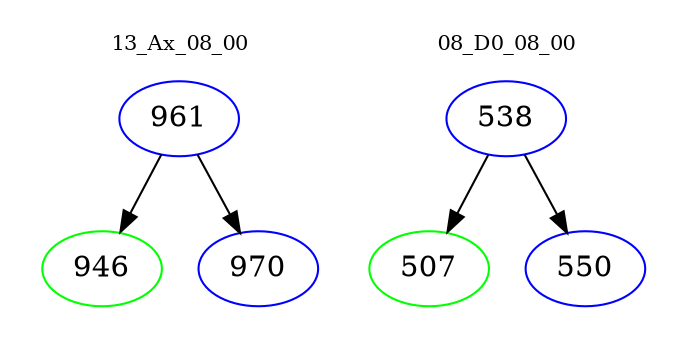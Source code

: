 digraph{
subgraph cluster_0 {
color = white
label = "13_Ax_08_00";
fontsize=10;
T0_961 [label="961", color="blue"]
T0_961 -> T0_946 [color="black"]
T0_946 [label="946", color="green"]
T0_961 -> T0_970 [color="black"]
T0_970 [label="970", color="blue"]
}
subgraph cluster_1 {
color = white
label = "08_D0_08_00";
fontsize=10;
T1_538 [label="538", color="blue"]
T1_538 -> T1_507 [color="black"]
T1_507 [label="507", color="green"]
T1_538 -> T1_550 [color="black"]
T1_550 [label="550", color="blue"]
}
}
